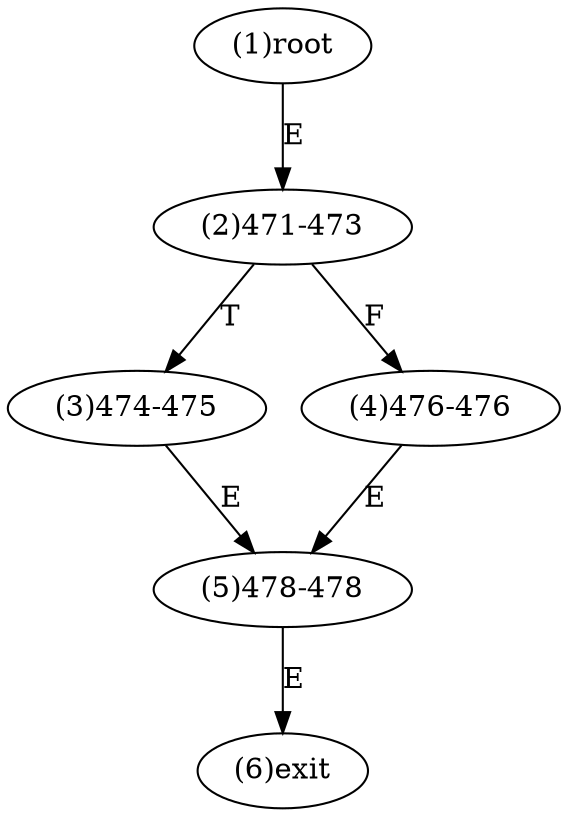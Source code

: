 digraph "" { 
1[ label="(1)root"];
2[ label="(2)471-473"];
3[ label="(3)474-475"];
4[ label="(4)476-476"];
5[ label="(5)478-478"];
6[ label="(6)exit"];
1->2[ label="E"];
2->4[ label="F"];
2->3[ label="T"];
3->5[ label="E"];
4->5[ label="E"];
5->6[ label="E"];
}